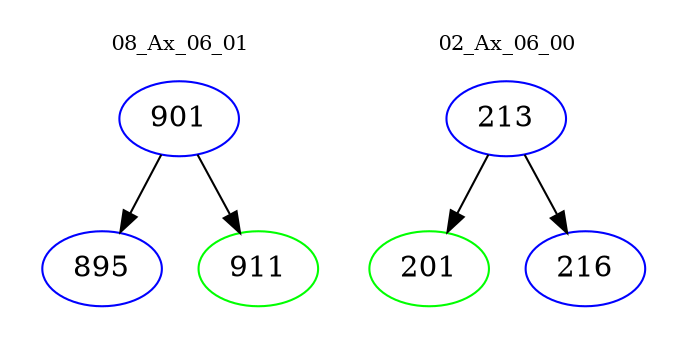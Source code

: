 digraph{
subgraph cluster_0 {
color = white
label = "08_Ax_06_01";
fontsize=10;
T0_901 [label="901", color="blue"]
T0_901 -> T0_895 [color="black"]
T0_895 [label="895", color="blue"]
T0_901 -> T0_911 [color="black"]
T0_911 [label="911", color="green"]
}
subgraph cluster_1 {
color = white
label = "02_Ax_06_00";
fontsize=10;
T1_213 [label="213", color="blue"]
T1_213 -> T1_201 [color="black"]
T1_201 [label="201", color="green"]
T1_213 -> T1_216 [color="black"]
T1_216 [label="216", color="blue"]
}
}
